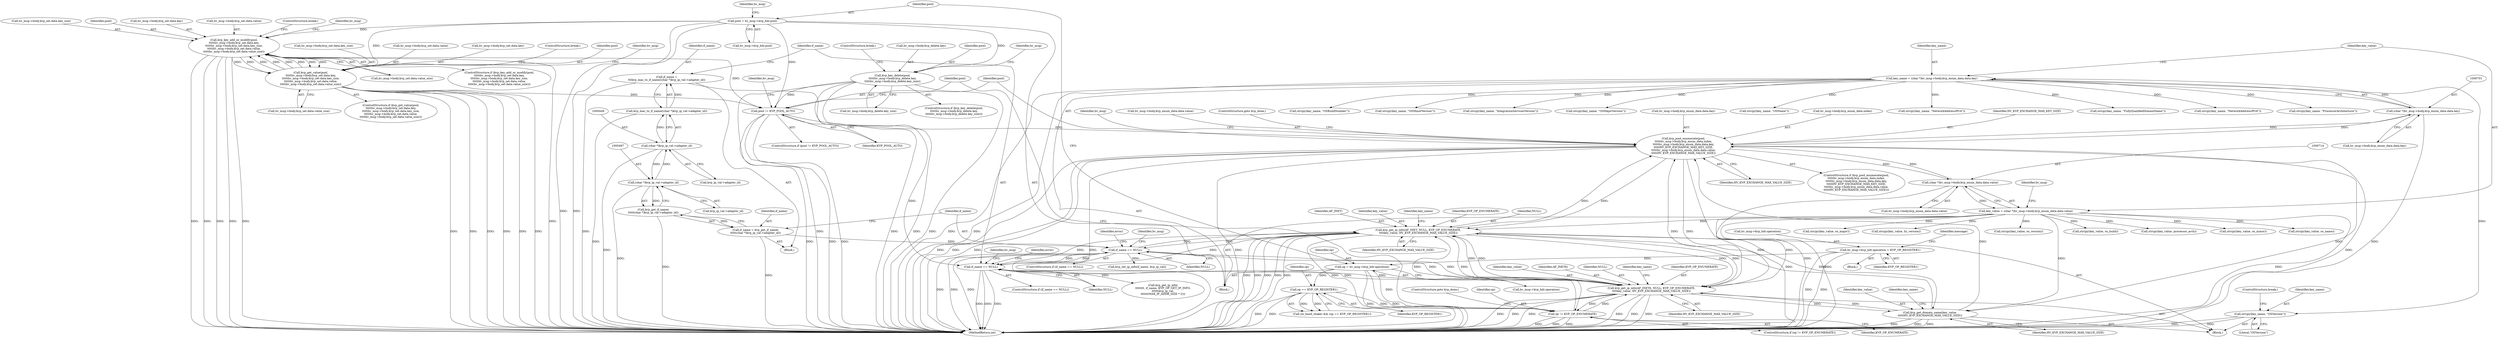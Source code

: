digraph "0_linux_95a69adab9acfc3981c504737a2b6578e4d846ef@API" {
"1000807" [label="(Call,strcpy(key_name, \"OSVersion\"))"];
"1000698" [label="(Call,key_name = (char *)hv_msg->body.kvp_enum_data.data.key)"];
"1000700" [label="(Call,(char *)hv_msg->body.kvp_enum_data.data.key)"];
"1000656" [label="(Call,kvp_pool_enumerate(pool,\n\t\t\t\t\thv_msg->body.kvp_enum_data.index,\n\t\t\t\t\thv_msg->body.kvp_enum_data.data.key,\n\t\t\t\t\tHV_KVP_EXCHANGE_MAX_KEY_SIZE,\n\t\t\t\t\thv_msg->body.kvp_enum_data.data.value,\n\t\t\t\t\tHV_KVP_EXCHANGE_MAX_VALUE_SIZE))"];
"1000651" [label="(Call,pool != KVP_POOL_AUTO)"];
"1000621" [label="(Call,kvp_key_delete(pool,\n\t\t\t\t\thv_msg->body.kvp_delete.key,\n\t\t\t\t\thv_msg->body.kvp_delete.key_size))"];
"1000377" [label="(Call,pool = hv_msg->kvp_hdr.pool)"];
"1000529" [label="(Call,kvp_key_add_or_modify(pool,\n\t\t\t\t\thv_msg->body.kvp_set.data.key,\n\t\t\t\t\thv_msg->body.kvp_set.data.key_size,\n\t\t\t\t\thv_msg->body.kvp_set.data.value,\n\t\t\t\t\thv_msg->body.kvp_set.data.value_size))"];
"1000575" [label="(Call,kvp_get_value(pool,\n\t\t\t\t\thv_msg->body.kvp_set.data.key,\n\t\t\t\t\thv_msg->body.kvp_set.data.key_size,\n\t\t\t\t\thv_msg->body.kvp_set.data.value,\n\t\t\t\t\thv_msg->body.kvp_set.data.value_size))"];
"1000713" [label="(Call,(char *)hv_msg->body.kvp_enum_data.data.value)"];
"1000750" [label="(Call,kvp_get_ip_info(AF_INET, NULL, KVP_OP_ENUMERATE,\n\t\t\t\tkey_value, HV_KVP_EXCHANGE_MAX_VALUE_SIZE))"];
"1000502" [label="(Call,if_name == NULL)"];
"1000493" [label="(Call,if_name = kvp_get_if_name(\n\t\t\t\t\t(char *)kvp_ip_val->adapter_id))"];
"1000495" [label="(Call,kvp_get_if_name(\n\t\t\t\t\t(char *)kvp_ip_val->adapter_id))"];
"1000496" [label="(Call,(char *)kvp_ip_val->adapter_id)"];
"1000448" [label="(Call,(char *)kvp_ip_val->adapter_id)"];
"1000454" [label="(Call,if_name == NULL)"];
"1000445" [label="(Call,if_name =\n\t\t\tkvp_mac_to_if_name((char *)kvp_ip_val->adapter_id))"];
"1000447" [label="(Call,kvp_mac_to_if_name((char *)kvp_ip_val->adapter_id))"];
"1000761" [label="(Call,kvp_get_ip_info(AF_INET6, NULL, KVP_OP_ENUMERATE,\n\t\t\t\tkey_value, HV_KVP_EXCHANGE_MAX_VALUE_SIZE))"];
"1000646" [label="(Call,op != KVP_OP_ENUMERATE)"];
"1000392" [label="(Call,op == KVP_OP_REGISTER1)"];
"1000370" [label="(Call,op = hv_msg->kvp_hdr.operation)"];
"1000246" [label="(Call,hv_msg->kvp_hdr.operation = KVP_OP_REGISTER1)"];
"1000711" [label="(Call,key_value = (char *)hv_msg->body.kvp_enum_data.data.value)"];
"1000734" [label="(Call,kvp_get_domain_name(key_value,\n\t\t\t\t\tHV_KVP_EXCHANGE_MAX_VALUE_SIZE))"];
"1000783" [label="(Call,strcpy(key_name, \"OSName\"))"];
"1000503" [label="(Identifier,if_name)"];
"1000513" [label="(Identifier,error)"];
"1000755" [label="(Identifier,HV_KVP_EXCHANGE_MAX_VALUE_SIZE)"];
"1000371" [label="(Identifier,op)"];
"1000754" [label="(Identifier,key_value)"];
"1000653" [label="(Identifier,KVP_POOL_AUTO)"];
"1000757" [label="(Identifier,key_name)"];
"1000712" [label="(Identifier,key_value)"];
"1000665" [label="(Call,hv_msg->body.kvp_enum_data.data.key)"];
"1000735" [label="(Identifier,key_value)"];
"1000448" [label="(Call,(char *)kvp_ip_val->adapter_id)"];
"1000711" [label="(Call,key_value = (char *)hv_msg->body.kvp_enum_data.data.value)"];
"1000498" [label="(Call,kvp_ip_val->adapter_id)"];
"1000765" [label="(Identifier,key_value)"];
"1000466" [label="(Call,kvp_get_ip_info(\n\t\t\t\t\t\t0, if_name, KVP_OP_GET_IP_INFO,\n\t\t\t\t\t\tkvp_ip_val,\n\t\t\t\t\t\t(MAX_IP_ADDR_SIZE * 2)))"];
"1000572" [label="(ControlStructure,break;)"];
"1000756" [label="(Call,strcpy(key_name, \"NetworkAddressIPv4\"))"];
"1000715" [label="(Call,hv_msg->body.kvp_enum_data.data.value)"];
"1000495" [label="(Call,kvp_get_if_name(\n\t\t\t\t\t(char *)kvp_ip_val->adapter_id))"];
"1000445" [label="(Call,if_name =\n\t\t\tkvp_mac_to_if_name((char *)kvp_ip_val->adapter_id))"];
"1000868" [label="(MethodReturn,int)"];
"1000734" [label="(Call,kvp_get_domain_name(key_value,\n\t\t\t\t\tHV_KVP_EXCHANGE_MAX_VALUE_SIZE))"];
"1000642" [label="(ControlStructure,break;)"];
"1000713" [label="(Call,(char *)hv_msg->body.kvp_enum_data.data.value)"];
"1000646" [label="(Call,op != KVP_OP_ENUMERATE)"];
"1000558" [label="(Call,hv_msg->body.kvp_set.data.value_size)"];
"1000386" [label="(Identifier,hv_msg)"];
"1000738" [label="(Identifier,key_name)"];
"1000658" [label="(Call,hv_msg->body.kvp_enum_data.index)"];
"1000657" [label="(Identifier,pool)"];
"1000252" [label="(Identifier,KVP_OP_REGISTER1)"];
"1000456" [label="(Identifier,NULL)"];
"1000750" [label="(Call,kvp_get_ip_info(AF_INET, NULL, KVP_OP_ENUMERATE,\n\t\t\t\tkey_value, HV_KVP_EXCHANGE_MAX_VALUE_SIZE))"];
"1000377" [label="(Call,pool = hv_msg->kvp_hdr.pool)"];
"1000460" [label="(Identifier,hv_msg)"];
"1000772" [label="(Call,strcpy(key_value, os_build))"];
"1000674" [label="(Identifier,HV_KVP_EXCHANGE_MAX_KEY_SIZE)"];
"1000494" [label="(Identifier,if_name)"];
"1000687" [label="(Identifier,hv_msg)"];
"1000453" [label="(ControlStructure,if (if_name == NULL))"];
"1000493" [label="(Call,if_name = kvp_get_if_name(\n\t\t\t\t\t(char *)kvp_ip_val->adapter_id))"];
"1000390" [label="(Call,(in_hand_shake) && (op == KVP_OP_REGISTER1))"];
"1000623" [label="(Call,hv_msg->body.kvp_delete.key)"];
"1000761" [label="(Call,kvp_get_ip_info(AF_INET6, NULL, KVP_OP_ENUMERATE,\n\t\t\t\tkey_value, HV_KVP_EXCHANGE_MAX_VALUE_SIZE))"];
"1000698" [label="(Call,key_name = (char *)hv_msg->body.kvp_enum_data.data.key)"];
"1000753" [label="(Identifier,KVP_OP_ENUMERATE)"];
"1000766" [label="(Identifier,HV_KVP_EXCHANGE_MAX_VALUE_SIZE)"];
"1000569" [label="(Identifier,hv_msg)"];
"1000737" [label="(Call,strcpy(key_name, \"FullyQualifiedDomainName\"))"];
"1000810" [label="(ControlStructure,break;)"];
"1000699" [label="(Identifier,key_name)"];
"1000435" [label="(Block,)"];
"1000455" [label="(Identifier,if_name)"];
"1000812" [label="(Call,strcpy(key_value, processor_arch))"];
"1000393" [label="(Identifier,op)"];
"1000575" [label="(Call,kvp_get_value(pool,\n\t\t\t\t\thv_msg->body.kvp_set.data.key,\n\t\t\t\t\thv_msg->body.kvp_set.data.key_size,\n\t\t\t\t\thv_msg->body.kvp_set.data.value,\n\t\t\t\t\thv_msg->body.kvp_set.data.value_size))"];
"1000372" [label="(Call,hv_msg->kvp_hdr.operation)"];
"1000289" [label="(Block,)"];
"1000736" [label="(Identifier,HV_KVP_EXCHANGE_MAX_VALUE_SIZE)"];
"1000630" [label="(Call,hv_msg->body.kvp_delete.key_size)"];
"1000684" [label="(Identifier,HV_KVP_EXCHANGE_MAX_VALUE_SIZE)"];
"1000649" [label="(ControlStructure,goto kvp_done;)"];
"1000807" [label="(Call,strcpy(key_name, \"OSVersion\"))"];
"1000450" [label="(Call,kvp_ip_val->adapter_id)"];
"1000586" [label="(Call,hv_msg->body.kvp_set.data.key_size)"];
"1000446" [label="(Identifier,if_name)"];
"1000796" [label="(Call,strcpy(key_value, os_minor))"];
"1000595" [label="(Call,hv_msg->body.kvp_set.data.value)"];
"1000809" [label="(Literal,\"OSVersion\")"];
"1000529" [label="(Call,kvp_key_add_or_modify(pool,\n\t\t\t\t\thv_msg->body.kvp_set.data.key,\n\t\t\t\t\thv_msg->body.kvp_set.data.key_size,\n\t\t\t\t\thv_msg->body.kvp_set.data.value,\n\t\t\t\t\thv_msg->body.kvp_set.data.value_size))"];
"1000647" [label="(Identifier,op)"];
"1000808" [label="(Identifier,key_name)"];
"1000700" [label="(Call,(char *)hv_msg->body.kvp_enum_data.data.key)"];
"1000370" [label="(Call,op = hv_msg->kvp_hdr.operation)"];
"1000645" [label="(ControlStructure,if (op != KVP_OP_ENUMERATE))"];
"1000502" [label="(Call,if_name == NULL)"];
"1000767" [label="(Call,strcpy(key_name, \"NetworkAddressIPv6\"))"];
"1000392" [label="(Call,op == KVP_OP_REGISTER1)"];
"1000540" [label="(Call,hv_msg->body.kvp_set.data.key_size)"];
"1000752" [label="(Identifier,NULL)"];
"1000780" [label="(Call,strcpy(key_value, os_name))"];
"1000577" [label="(Call,hv_msg->body.kvp_set.data.key)"];
"1000454" [label="(Call,if_name == NULL)"];
"1000815" [label="(Call,strcpy(key_name, \"ProcessorArchitecture\"))"];
"1000247" [label="(Call,hv_msg->kvp_hdr.operation)"];
"1000255" [label="(Identifier,message)"];
"1000618" [label="(ControlStructure,break;)"];
"1000378" [label="(Identifier,pool)"];
"1000110" [label="(Block,)"];
"1000501" [label="(ControlStructure,if (if_name == NULL))"];
"1000788" [label="(Call,strcpy(key_value, os_major))"];
"1000675" [label="(Call,hv_msg->body.kvp_enum_data.data.value)"];
"1000650" [label="(ControlStructure,if (pool != KVP_POOL_AUTO))"];
"1000622" [label="(Identifier,pool)"];
"1000604" [label="(Call,hv_msg->body.kvp_set.data.value_size)"];
"1000246" [label="(Call,hv_msg->kvp_hdr.operation = KVP_OP_REGISTER1)"];
"1000702" [label="(Call,hv_msg->body.kvp_enum_data.data.key)"];
"1000745" [label="(Call,strcpy(key_value, lic_version))"];
"1000530" [label="(Identifier,pool)"];
"1000447" [label="(Call,kvp_mac_to_if_name((char *)kvp_ip_val->adapter_id))"];
"1000514" [label="(Call,kvp_set_ip_info(if_name, kvp_ip_val))"];
"1000751" [label="(Identifier,AF_INET)"];
"1000508" [label="(Identifier,hv_msg)"];
"1000620" [label="(ControlStructure,if (kvp_key_delete(pool,\n\t\t\t\t\thv_msg->body.kvp_delete.key,\n\t\t\t\t\thv_msg->body.kvp_delete.key_size)))"];
"1000655" [label="(ControlStructure,if (kvp_pool_enumerate(pool,\n\t\t\t\t\thv_msg->body.kvp_enum_data.index,\n\t\t\t\t\thv_msg->body.kvp_enum_data.data.key,\n\t\t\t\t\tHV_KVP_EXCHANGE_MAX_KEY_SIZE,\n\t\t\t\t\thv_msg->body.kvp_enum_data.data.value,\n\t\t\t\t\tHV_KVP_EXCHANGE_MAX_VALUE_SIZE)))"];
"1000732" [label="(Block,)"];
"1000531" [label="(Call,hv_msg->body.kvp_set.data.key)"];
"1000692" [label="(Identifier,hv_msg)"];
"1000775" [label="(Call,strcpy(key_name, \"OSBuildNumber\"))"];
"1000394" [label="(Identifier,KVP_OP_REGISTER1)"];
"1000549" [label="(Call,hv_msg->body.kvp_set.data.value)"];
"1000728" [label="(Identifier,hv_msg)"];
"1000379" [label="(Call,hv_msg->kvp_hdr.pool)"];
"1000621" [label="(Call,kvp_key_delete(pool,\n\t\t\t\t\thv_msg->body.kvp_delete.key,\n\t\t\t\t\thv_msg->body.kvp_delete.key_size))"];
"1000804" [label="(Call,strcpy(key_value, os_version))"];
"1000690" [label="(ControlStructure,goto kvp_done;)"];
"1000574" [label="(ControlStructure,if (kvp_get_value(pool,\n\t\t\t\t\thv_msg->body.kvp_set.data.key,\n\t\t\t\t\thv_msg->body.kvp_set.data.key_size,\n\t\t\t\t\thv_msg->body.kvp_set.data.value,\n\t\t\t\t\thv_msg->body.kvp_set.data.value_size)))"];
"1000762" [label="(Identifier,AF_INET6)"];
"1000763" [label="(Identifier,NULL)"];
"1000639" [label="(Identifier,hv_msg)"];
"1000799" [label="(Call,strcpy(key_name, \"OSMinorVersion\"))"];
"1000465" [label="(Identifier,error)"];
"1000648" [label="(Identifier,KVP_OP_ENUMERATE)"];
"1000742" [label="(Call,strcpy(key_name, \"IntegrationServicesVersion\"))"];
"1000768" [label="(Identifier,key_name)"];
"1000504" [label="(Identifier,NULL)"];
"1000528" [label="(ControlStructure,if (kvp_key_add_or_modify(pool,\n\t\t\t\t\thv_msg->body.kvp_set.data.key,\n\t\t\t\t\thv_msg->body.kvp_set.data.key_size,\n\t\t\t\t\thv_msg->body.kvp_set.data.value,\n\t\t\t\t\thv_msg->body.kvp_set.data.value_size)))"];
"1000652" [label="(Identifier,pool)"];
"1000791" [label="(Call,strcpy(key_name, \"OSMajorVersion\"))"];
"1000576" [label="(Identifier,pool)"];
"1000615" [label="(Identifier,hv_msg)"];
"1000656" [label="(Call,kvp_pool_enumerate(pool,\n\t\t\t\t\thv_msg->body.kvp_enum_data.index,\n\t\t\t\t\thv_msg->body.kvp_enum_data.data.key,\n\t\t\t\t\tHV_KVP_EXCHANGE_MAX_KEY_SIZE,\n\t\t\t\t\thv_msg->body.kvp_enum_data.data.value,\n\t\t\t\t\tHV_KVP_EXCHANGE_MAX_VALUE_SIZE))"];
"1000496" [label="(Call,(char *)kvp_ip_val->adapter_id)"];
"1000764" [label="(Identifier,KVP_OP_ENUMERATE)"];
"1000651" [label="(Call,pool != KVP_POOL_AUTO)"];
"1000807" -> "1000732"  [label="AST: "];
"1000807" -> "1000809"  [label="CFG: "];
"1000808" -> "1000807"  [label="AST: "];
"1000809" -> "1000807"  [label="AST: "];
"1000810" -> "1000807"  [label="CFG: "];
"1000807" -> "1000868"  [label="DDG: "];
"1000807" -> "1000868"  [label="DDG: "];
"1000698" -> "1000807"  [label="DDG: "];
"1000698" -> "1000289"  [label="AST: "];
"1000698" -> "1000700"  [label="CFG: "];
"1000699" -> "1000698"  [label="AST: "];
"1000700" -> "1000698"  [label="AST: "];
"1000712" -> "1000698"  [label="CFG: "];
"1000698" -> "1000868"  [label="DDG: "];
"1000698" -> "1000868"  [label="DDG: "];
"1000700" -> "1000698"  [label="DDG: "];
"1000698" -> "1000737"  [label="DDG: "];
"1000698" -> "1000742"  [label="DDG: "];
"1000698" -> "1000756"  [label="DDG: "];
"1000698" -> "1000767"  [label="DDG: "];
"1000698" -> "1000775"  [label="DDG: "];
"1000698" -> "1000783"  [label="DDG: "];
"1000698" -> "1000791"  [label="DDG: "];
"1000698" -> "1000799"  [label="DDG: "];
"1000698" -> "1000815"  [label="DDG: "];
"1000700" -> "1000702"  [label="CFG: "];
"1000701" -> "1000700"  [label="AST: "];
"1000702" -> "1000700"  [label="AST: "];
"1000700" -> "1000868"  [label="DDG: "];
"1000700" -> "1000656"  [label="DDG: "];
"1000656" -> "1000700"  [label="DDG: "];
"1000656" -> "1000655"  [label="AST: "];
"1000656" -> "1000684"  [label="CFG: "];
"1000657" -> "1000656"  [label="AST: "];
"1000658" -> "1000656"  [label="AST: "];
"1000665" -> "1000656"  [label="AST: "];
"1000674" -> "1000656"  [label="AST: "];
"1000675" -> "1000656"  [label="AST: "];
"1000684" -> "1000656"  [label="AST: "];
"1000687" -> "1000656"  [label="CFG: "];
"1000690" -> "1000656"  [label="CFG: "];
"1000656" -> "1000868"  [label="DDG: "];
"1000656" -> "1000868"  [label="DDG: "];
"1000656" -> "1000868"  [label="DDG: "];
"1000656" -> "1000868"  [label="DDG: "];
"1000656" -> "1000868"  [label="DDG: "];
"1000656" -> "1000868"  [label="DDG: "];
"1000656" -> "1000868"  [label="DDG: "];
"1000651" -> "1000656"  [label="DDG: "];
"1000713" -> "1000656"  [label="DDG: "];
"1000750" -> "1000656"  [label="DDG: "];
"1000761" -> "1000656"  [label="DDG: "];
"1000734" -> "1000656"  [label="DDG: "];
"1000656" -> "1000713"  [label="DDG: "];
"1000656" -> "1000734"  [label="DDG: "];
"1000656" -> "1000750"  [label="DDG: "];
"1000656" -> "1000761"  [label="DDG: "];
"1000651" -> "1000650"  [label="AST: "];
"1000651" -> "1000653"  [label="CFG: "];
"1000652" -> "1000651"  [label="AST: "];
"1000653" -> "1000651"  [label="AST: "];
"1000657" -> "1000651"  [label="CFG: "];
"1000692" -> "1000651"  [label="CFG: "];
"1000651" -> "1000868"  [label="DDG: "];
"1000651" -> "1000868"  [label="DDG: "];
"1000651" -> "1000868"  [label="DDG: "];
"1000621" -> "1000651"  [label="DDG: "];
"1000529" -> "1000651"  [label="DDG: "];
"1000377" -> "1000651"  [label="DDG: "];
"1000575" -> "1000651"  [label="DDG: "];
"1000621" -> "1000620"  [label="AST: "];
"1000621" -> "1000630"  [label="CFG: "];
"1000622" -> "1000621"  [label="AST: "];
"1000623" -> "1000621"  [label="AST: "];
"1000630" -> "1000621"  [label="AST: "];
"1000639" -> "1000621"  [label="CFG: "];
"1000642" -> "1000621"  [label="CFG: "];
"1000621" -> "1000868"  [label="DDG: "];
"1000621" -> "1000868"  [label="DDG: "];
"1000621" -> "1000868"  [label="DDG: "];
"1000621" -> "1000868"  [label="DDG: "];
"1000377" -> "1000621"  [label="DDG: "];
"1000377" -> "1000289"  [label="AST: "];
"1000377" -> "1000379"  [label="CFG: "];
"1000378" -> "1000377"  [label="AST: "];
"1000379" -> "1000377"  [label="AST: "];
"1000386" -> "1000377"  [label="CFG: "];
"1000377" -> "1000868"  [label="DDG: "];
"1000377" -> "1000868"  [label="DDG: "];
"1000377" -> "1000529"  [label="DDG: "];
"1000377" -> "1000575"  [label="DDG: "];
"1000529" -> "1000528"  [label="AST: "];
"1000529" -> "1000558"  [label="CFG: "];
"1000530" -> "1000529"  [label="AST: "];
"1000531" -> "1000529"  [label="AST: "];
"1000540" -> "1000529"  [label="AST: "];
"1000549" -> "1000529"  [label="AST: "];
"1000558" -> "1000529"  [label="AST: "];
"1000569" -> "1000529"  [label="CFG: "];
"1000572" -> "1000529"  [label="CFG: "];
"1000529" -> "1000868"  [label="DDG: "];
"1000529" -> "1000868"  [label="DDG: "];
"1000529" -> "1000868"  [label="DDG: "];
"1000529" -> "1000868"  [label="DDG: "];
"1000529" -> "1000868"  [label="DDG: "];
"1000529" -> "1000868"  [label="DDG: "];
"1000575" -> "1000529"  [label="DDG: "];
"1000575" -> "1000529"  [label="DDG: "];
"1000575" -> "1000529"  [label="DDG: "];
"1000575" -> "1000529"  [label="DDG: "];
"1000529" -> "1000575"  [label="DDG: "];
"1000529" -> "1000575"  [label="DDG: "];
"1000529" -> "1000575"  [label="DDG: "];
"1000529" -> "1000575"  [label="DDG: "];
"1000575" -> "1000574"  [label="AST: "];
"1000575" -> "1000604"  [label="CFG: "];
"1000576" -> "1000575"  [label="AST: "];
"1000577" -> "1000575"  [label="AST: "];
"1000586" -> "1000575"  [label="AST: "];
"1000595" -> "1000575"  [label="AST: "];
"1000604" -> "1000575"  [label="AST: "];
"1000615" -> "1000575"  [label="CFG: "];
"1000618" -> "1000575"  [label="CFG: "];
"1000575" -> "1000868"  [label="DDG: "];
"1000575" -> "1000868"  [label="DDG: "];
"1000575" -> "1000868"  [label="DDG: "];
"1000575" -> "1000868"  [label="DDG: "];
"1000575" -> "1000868"  [label="DDG: "];
"1000575" -> "1000868"  [label="DDG: "];
"1000713" -> "1000711"  [label="AST: "];
"1000713" -> "1000715"  [label="CFG: "];
"1000714" -> "1000713"  [label="AST: "];
"1000715" -> "1000713"  [label="AST: "];
"1000711" -> "1000713"  [label="CFG: "];
"1000713" -> "1000868"  [label="DDG: "];
"1000713" -> "1000711"  [label="DDG: "];
"1000750" -> "1000732"  [label="AST: "];
"1000750" -> "1000755"  [label="CFG: "];
"1000751" -> "1000750"  [label="AST: "];
"1000752" -> "1000750"  [label="AST: "];
"1000753" -> "1000750"  [label="AST: "];
"1000754" -> "1000750"  [label="AST: "];
"1000755" -> "1000750"  [label="AST: "];
"1000757" -> "1000750"  [label="CFG: "];
"1000750" -> "1000868"  [label="DDG: "];
"1000750" -> "1000868"  [label="DDG: "];
"1000750" -> "1000868"  [label="DDG: "];
"1000750" -> "1000868"  [label="DDG: "];
"1000750" -> "1000868"  [label="DDG: "];
"1000750" -> "1000868"  [label="DDG: "];
"1000750" -> "1000454"  [label="DDG: "];
"1000750" -> "1000502"  [label="DDG: "];
"1000750" -> "1000646"  [label="DDG: "];
"1000750" -> "1000734"  [label="DDG: "];
"1000502" -> "1000750"  [label="DDG: "];
"1000454" -> "1000750"  [label="DDG: "];
"1000761" -> "1000750"  [label="DDG: "];
"1000761" -> "1000750"  [label="DDG: "];
"1000646" -> "1000750"  [label="DDG: "];
"1000711" -> "1000750"  [label="DDG: "];
"1000734" -> "1000750"  [label="DDG: "];
"1000750" -> "1000761"  [label="DDG: "];
"1000750" -> "1000761"  [label="DDG: "];
"1000502" -> "1000501"  [label="AST: "];
"1000502" -> "1000504"  [label="CFG: "];
"1000503" -> "1000502"  [label="AST: "];
"1000504" -> "1000502"  [label="AST: "];
"1000508" -> "1000502"  [label="CFG: "];
"1000513" -> "1000502"  [label="CFG: "];
"1000502" -> "1000868"  [label="DDG: "];
"1000502" -> "1000868"  [label="DDG: "];
"1000502" -> "1000868"  [label="DDG: "];
"1000502" -> "1000454"  [label="DDG: "];
"1000493" -> "1000502"  [label="DDG: "];
"1000454" -> "1000502"  [label="DDG: "];
"1000761" -> "1000502"  [label="DDG: "];
"1000502" -> "1000514"  [label="DDG: "];
"1000502" -> "1000761"  [label="DDG: "];
"1000493" -> "1000435"  [label="AST: "];
"1000493" -> "1000495"  [label="CFG: "];
"1000494" -> "1000493"  [label="AST: "];
"1000495" -> "1000493"  [label="AST: "];
"1000503" -> "1000493"  [label="CFG: "];
"1000493" -> "1000868"  [label="DDG: "];
"1000495" -> "1000493"  [label="DDG: "];
"1000495" -> "1000496"  [label="CFG: "];
"1000496" -> "1000495"  [label="AST: "];
"1000495" -> "1000868"  [label="DDG: "];
"1000496" -> "1000495"  [label="DDG: "];
"1000496" -> "1000498"  [label="CFG: "];
"1000497" -> "1000496"  [label="AST: "];
"1000498" -> "1000496"  [label="AST: "];
"1000496" -> "1000868"  [label="DDG: "];
"1000496" -> "1000448"  [label="DDG: "];
"1000448" -> "1000496"  [label="DDG: "];
"1000448" -> "1000447"  [label="AST: "];
"1000448" -> "1000450"  [label="CFG: "];
"1000449" -> "1000448"  [label="AST: "];
"1000450" -> "1000448"  [label="AST: "];
"1000447" -> "1000448"  [label="CFG: "];
"1000448" -> "1000868"  [label="DDG: "];
"1000448" -> "1000447"  [label="DDG: "];
"1000454" -> "1000453"  [label="AST: "];
"1000454" -> "1000456"  [label="CFG: "];
"1000455" -> "1000454"  [label="AST: "];
"1000456" -> "1000454"  [label="AST: "];
"1000460" -> "1000454"  [label="CFG: "];
"1000465" -> "1000454"  [label="CFG: "];
"1000454" -> "1000868"  [label="DDG: "];
"1000454" -> "1000868"  [label="DDG: "];
"1000454" -> "1000868"  [label="DDG: "];
"1000445" -> "1000454"  [label="DDG: "];
"1000761" -> "1000454"  [label="DDG: "];
"1000454" -> "1000466"  [label="DDG: "];
"1000454" -> "1000761"  [label="DDG: "];
"1000445" -> "1000435"  [label="AST: "];
"1000445" -> "1000447"  [label="CFG: "];
"1000446" -> "1000445"  [label="AST: "];
"1000447" -> "1000445"  [label="AST: "];
"1000455" -> "1000445"  [label="CFG: "];
"1000445" -> "1000868"  [label="DDG: "];
"1000447" -> "1000445"  [label="DDG: "];
"1000447" -> "1000868"  [label="DDG: "];
"1000761" -> "1000732"  [label="AST: "];
"1000761" -> "1000766"  [label="CFG: "];
"1000762" -> "1000761"  [label="AST: "];
"1000763" -> "1000761"  [label="AST: "];
"1000764" -> "1000761"  [label="AST: "];
"1000765" -> "1000761"  [label="AST: "];
"1000766" -> "1000761"  [label="AST: "];
"1000768" -> "1000761"  [label="CFG: "];
"1000761" -> "1000868"  [label="DDG: "];
"1000761" -> "1000868"  [label="DDG: "];
"1000761" -> "1000868"  [label="DDG: "];
"1000761" -> "1000868"  [label="DDG: "];
"1000761" -> "1000868"  [label="DDG: "];
"1000761" -> "1000868"  [label="DDG: "];
"1000761" -> "1000646"  [label="DDG: "];
"1000761" -> "1000734"  [label="DDG: "];
"1000646" -> "1000761"  [label="DDG: "];
"1000711" -> "1000761"  [label="DDG: "];
"1000734" -> "1000761"  [label="DDG: "];
"1000646" -> "1000645"  [label="AST: "];
"1000646" -> "1000648"  [label="CFG: "];
"1000647" -> "1000646"  [label="AST: "];
"1000648" -> "1000646"  [label="AST: "];
"1000649" -> "1000646"  [label="CFG: "];
"1000652" -> "1000646"  [label="CFG: "];
"1000646" -> "1000868"  [label="DDG: "];
"1000646" -> "1000868"  [label="DDG: "];
"1000646" -> "1000868"  [label="DDG: "];
"1000392" -> "1000646"  [label="DDG: "];
"1000370" -> "1000646"  [label="DDG: "];
"1000392" -> "1000390"  [label="AST: "];
"1000392" -> "1000394"  [label="CFG: "];
"1000393" -> "1000392"  [label="AST: "];
"1000394" -> "1000392"  [label="AST: "];
"1000390" -> "1000392"  [label="CFG: "];
"1000392" -> "1000868"  [label="DDG: "];
"1000392" -> "1000868"  [label="DDG: "];
"1000392" -> "1000390"  [label="DDG: "];
"1000392" -> "1000390"  [label="DDG: "];
"1000370" -> "1000392"  [label="DDG: "];
"1000370" -> "1000289"  [label="AST: "];
"1000370" -> "1000372"  [label="CFG: "];
"1000371" -> "1000370"  [label="AST: "];
"1000372" -> "1000370"  [label="AST: "];
"1000378" -> "1000370"  [label="CFG: "];
"1000370" -> "1000868"  [label="DDG: "];
"1000370" -> "1000868"  [label="DDG: "];
"1000246" -> "1000370"  [label="DDG: "];
"1000246" -> "1000110"  [label="AST: "];
"1000246" -> "1000252"  [label="CFG: "];
"1000247" -> "1000246"  [label="AST: "];
"1000252" -> "1000246"  [label="AST: "];
"1000255" -> "1000246"  [label="CFG: "];
"1000246" -> "1000868"  [label="DDG: "];
"1000246" -> "1000868"  [label="DDG: "];
"1000711" -> "1000289"  [label="AST: "];
"1000712" -> "1000711"  [label="AST: "];
"1000728" -> "1000711"  [label="CFG: "];
"1000711" -> "1000868"  [label="DDG: "];
"1000711" -> "1000868"  [label="DDG: "];
"1000711" -> "1000734"  [label="DDG: "];
"1000711" -> "1000745"  [label="DDG: "];
"1000711" -> "1000772"  [label="DDG: "];
"1000711" -> "1000780"  [label="DDG: "];
"1000711" -> "1000788"  [label="DDG: "];
"1000711" -> "1000796"  [label="DDG: "];
"1000711" -> "1000804"  [label="DDG: "];
"1000711" -> "1000812"  [label="DDG: "];
"1000734" -> "1000732"  [label="AST: "];
"1000734" -> "1000736"  [label="CFG: "];
"1000735" -> "1000734"  [label="AST: "];
"1000736" -> "1000734"  [label="AST: "];
"1000738" -> "1000734"  [label="CFG: "];
"1000734" -> "1000868"  [label="DDG: "];
"1000734" -> "1000868"  [label="DDG: "];
"1000734" -> "1000868"  [label="DDG: "];
}
